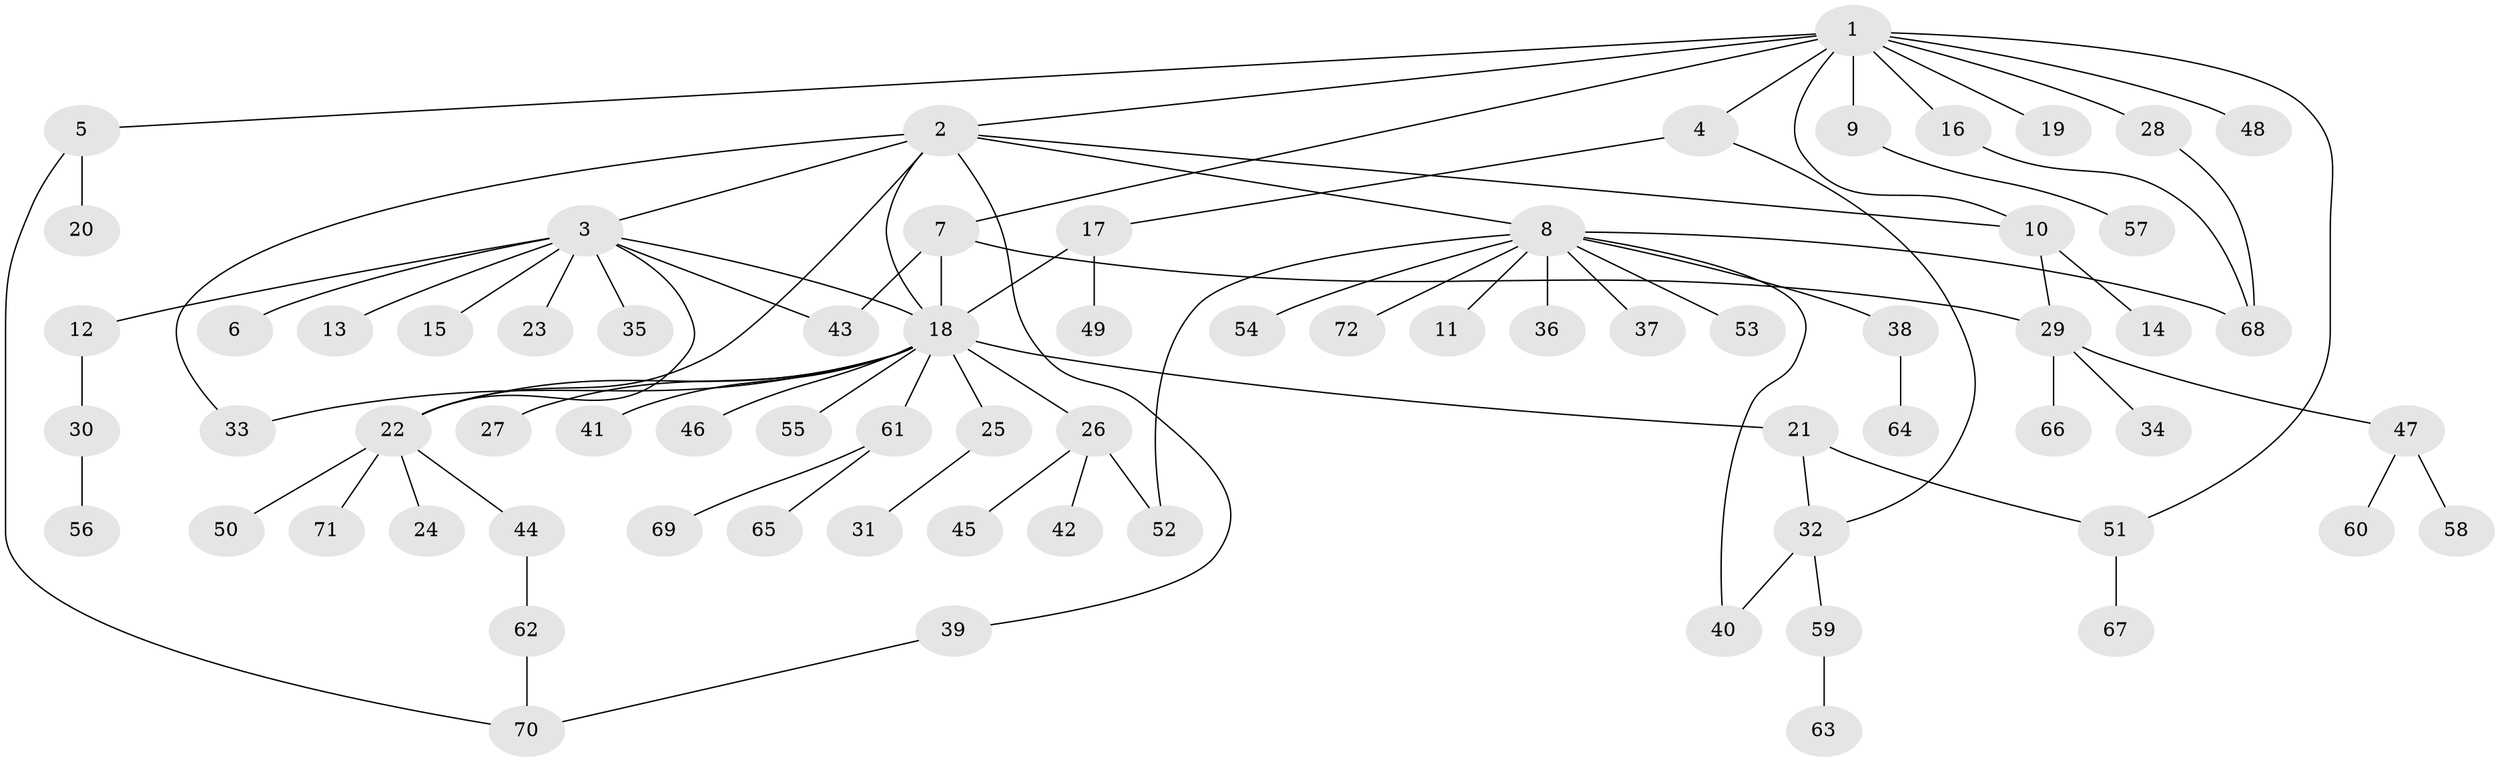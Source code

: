 // Generated by graph-tools (version 1.1) at 2025/48/03/09/25 04:48:41]
// undirected, 72 vertices, 88 edges
graph export_dot {
graph [start="1"]
  node [color=gray90,style=filled];
  1;
  2;
  3;
  4;
  5;
  6;
  7;
  8;
  9;
  10;
  11;
  12;
  13;
  14;
  15;
  16;
  17;
  18;
  19;
  20;
  21;
  22;
  23;
  24;
  25;
  26;
  27;
  28;
  29;
  30;
  31;
  32;
  33;
  34;
  35;
  36;
  37;
  38;
  39;
  40;
  41;
  42;
  43;
  44;
  45;
  46;
  47;
  48;
  49;
  50;
  51;
  52;
  53;
  54;
  55;
  56;
  57;
  58;
  59;
  60;
  61;
  62;
  63;
  64;
  65;
  66;
  67;
  68;
  69;
  70;
  71;
  72;
  1 -- 2;
  1 -- 4;
  1 -- 5;
  1 -- 7;
  1 -- 9;
  1 -- 10;
  1 -- 16;
  1 -- 19;
  1 -- 28;
  1 -- 48;
  1 -- 51;
  2 -- 3;
  2 -- 8;
  2 -- 10;
  2 -- 18;
  2 -- 22;
  2 -- 33;
  2 -- 39;
  3 -- 6;
  3 -- 12;
  3 -- 13;
  3 -- 15;
  3 -- 18;
  3 -- 22;
  3 -- 23;
  3 -- 35;
  3 -- 43;
  4 -- 17;
  4 -- 32;
  5 -- 20;
  5 -- 70;
  7 -- 18;
  7 -- 29;
  7 -- 43;
  8 -- 11;
  8 -- 36;
  8 -- 37;
  8 -- 38;
  8 -- 40;
  8 -- 52;
  8 -- 53;
  8 -- 54;
  8 -- 68;
  8 -- 72;
  9 -- 57;
  10 -- 14;
  10 -- 29;
  12 -- 30;
  16 -- 68;
  17 -- 18;
  17 -- 49;
  18 -- 21;
  18 -- 22;
  18 -- 25;
  18 -- 26;
  18 -- 27;
  18 -- 33;
  18 -- 41;
  18 -- 46;
  18 -- 55;
  18 -- 61;
  21 -- 32;
  21 -- 51;
  22 -- 24;
  22 -- 44;
  22 -- 50;
  22 -- 71;
  25 -- 31;
  26 -- 42;
  26 -- 45;
  26 -- 52;
  28 -- 68;
  29 -- 34;
  29 -- 47;
  29 -- 66;
  30 -- 56;
  32 -- 40;
  32 -- 59;
  38 -- 64;
  39 -- 70;
  44 -- 62;
  47 -- 58;
  47 -- 60;
  51 -- 67;
  59 -- 63;
  61 -- 65;
  61 -- 69;
  62 -- 70;
}
